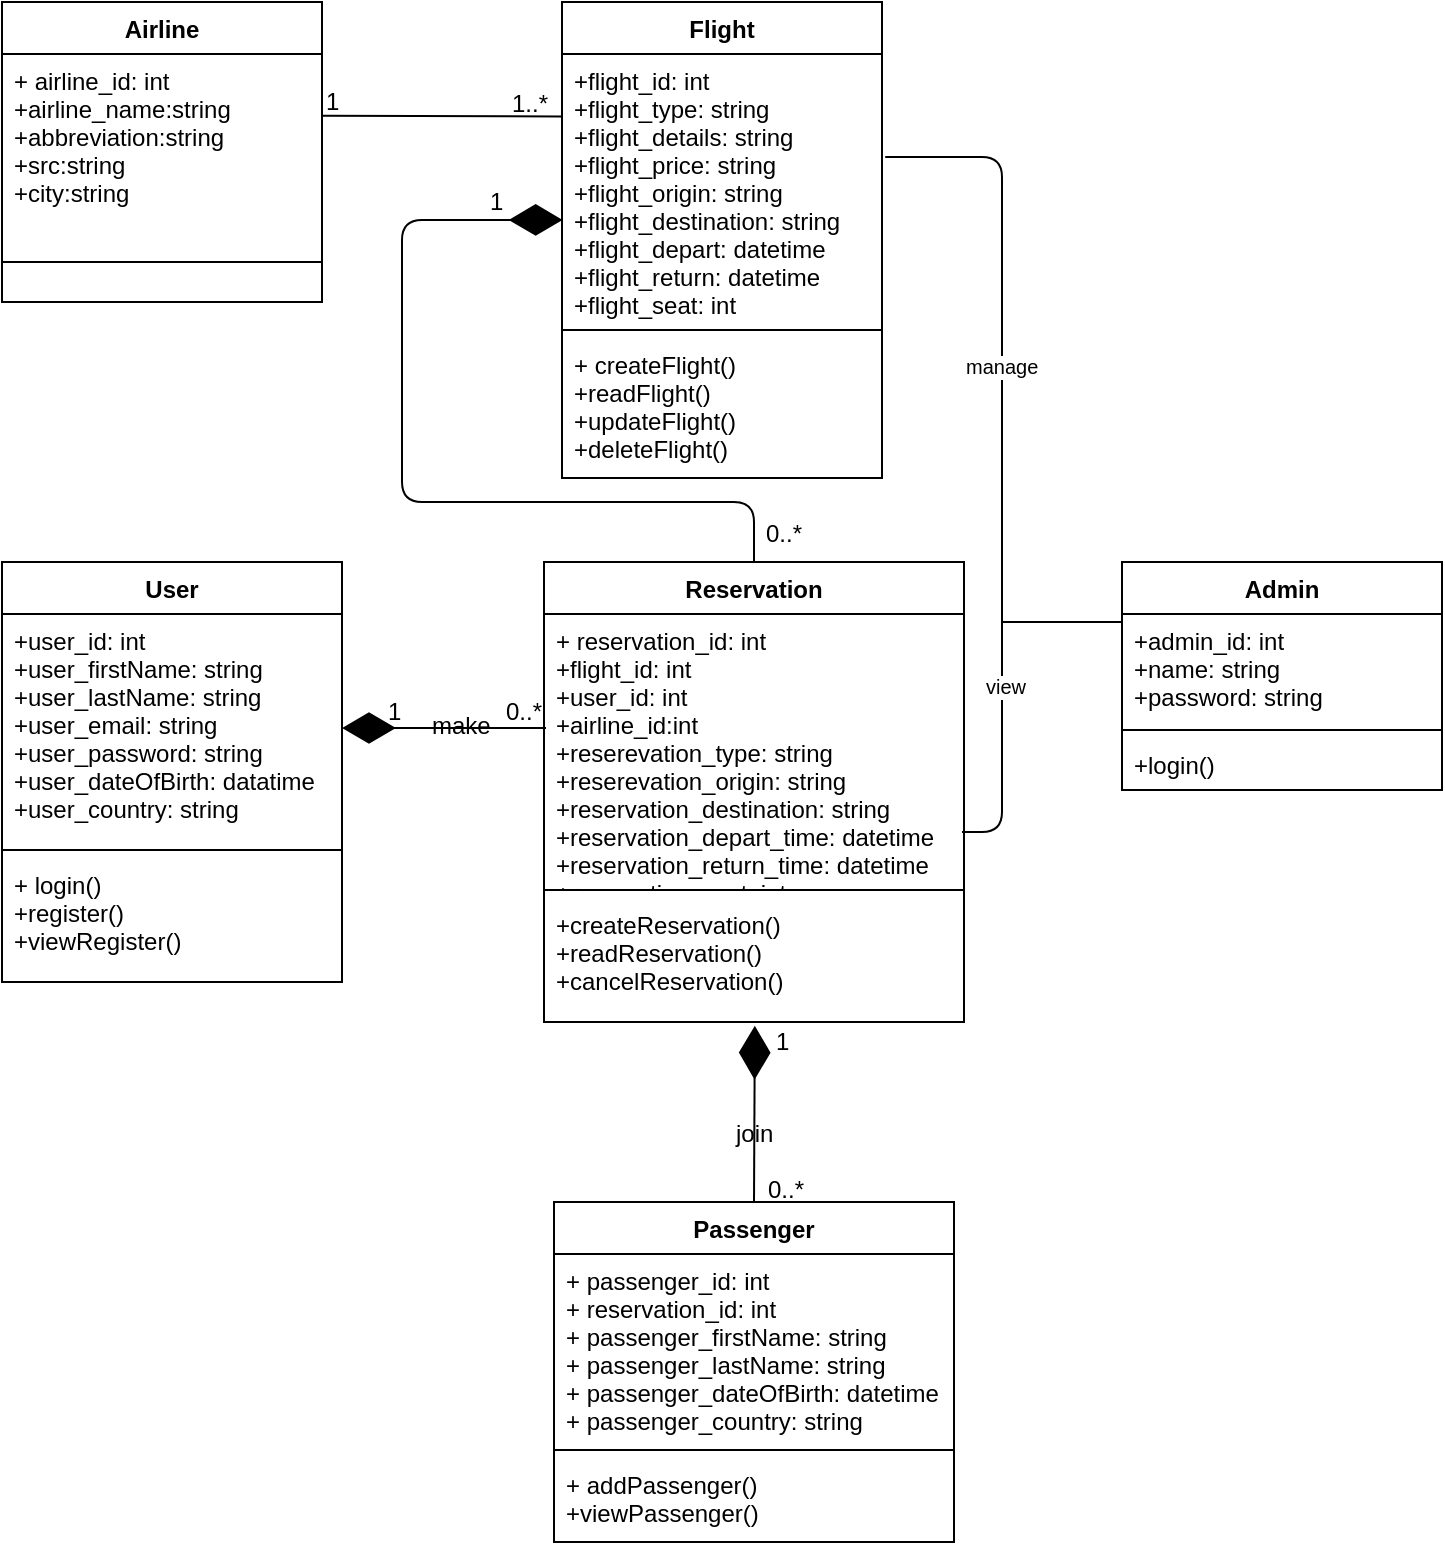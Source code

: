 <mxfile version="12.2.4" pages="1"><diagram id="NjfQtZvZm58zpDOu_YrF" name="Page-1"><mxGraphModel dx="839" dy="599" grid="1" gridSize="10" guides="1" tooltips="1" connect="1" arrows="1" fold="1" page="1" pageScale="1" pageWidth="850" pageHeight="1100" math="0" shadow="0"><root><mxCell id="0"/><mxCell id="1" parent="0"/><mxCell id="6" value="Flight" style="swimlane;fontStyle=1;align=center;verticalAlign=top;childLayout=stackLayout;horizontal=1;startSize=26;horizontalStack=0;resizeParent=1;resizeParentMax=0;resizeLast=0;collapsible=1;marginBottom=0;" parent="1" vertex="1"><mxGeometry x="320" y="40" width="160" height="238" as="geometry"><mxRectangle x="210" y="90" width="90" height="26" as="alternateBounds"/></mxGeometry></mxCell><mxCell id="7" value="+flight_id: int&#10;+flight_type: string&#10;+flight_details: string&#10;+flight_price: string&#10;+flight_origin: string&#10;+flight_destination: string&#10;+flight_depart: datetime&#10;+flight_return: datetime&#10;+flight_seat: int" style="text;strokeColor=none;fillColor=none;align=left;verticalAlign=top;spacingLeft=4;spacingRight=4;overflow=hidden;rotatable=0;points=[[0,0.5],[1,0.5]];portConstraint=eastwest;" parent="6" vertex="1"><mxGeometry y="26" width="160" height="134" as="geometry"/></mxCell><mxCell id="8" value="" style="line;strokeWidth=1;fillColor=none;align=left;verticalAlign=middle;spacingTop=-1;spacingLeft=3;spacingRight=3;rotatable=0;labelPosition=right;points=[];portConstraint=eastwest;" parent="6" vertex="1"><mxGeometry y="160" width="160" height="8" as="geometry"/></mxCell><mxCell id="9" value="+ createFlight()&#10;+readFlight()&#10;+updateFlight()&#10;+deleteFlight()" style="text;strokeColor=none;fillColor=none;align=left;verticalAlign=top;spacingLeft=4;spacingRight=4;overflow=hidden;rotatable=0;points=[[0,0.5],[1,0.5]];portConstraint=eastwest;" parent="6" vertex="1"><mxGeometry y="168" width="160" height="70" as="geometry"/></mxCell><mxCell id="10" value="User" style="swimlane;fontStyle=1;align=center;verticalAlign=top;childLayout=stackLayout;horizontal=1;startSize=26;horizontalStack=0;resizeParent=1;resizeParentMax=0;resizeLast=0;collapsible=1;marginBottom=0;" parent="1" vertex="1"><mxGeometry x="40" y="320" width="170" height="210" as="geometry"/></mxCell><mxCell id="11" value="+user_id: int&#10;+user_firstName: string&#10;+user_lastName: string&#10;+user_email: string&#10;+user_password: string&#10;+user_dateOfBirth: datatime&#10;+user_country: string" style="text;strokeColor=none;fillColor=none;align=left;verticalAlign=top;spacingLeft=4;spacingRight=4;overflow=hidden;rotatable=0;points=[[0,0.5],[1,0.5]];portConstraint=eastwest;" parent="10" vertex="1"><mxGeometry y="26" width="170" height="114" as="geometry"/></mxCell><mxCell id="12" value="" style="line;strokeWidth=1;fillColor=none;align=left;verticalAlign=middle;spacingTop=-1;spacingLeft=3;spacingRight=3;rotatable=0;labelPosition=right;points=[];portConstraint=eastwest;" parent="10" vertex="1"><mxGeometry y="140" width="170" height="8" as="geometry"/></mxCell><mxCell id="13" value="+ login()&#10;+register()&#10;+viewRegister()" style="text;strokeColor=none;fillColor=none;align=left;verticalAlign=top;spacingLeft=4;spacingRight=4;overflow=hidden;rotatable=0;points=[[0,0.5],[1,0.5]];portConstraint=eastwest;" parent="10" vertex="1"><mxGeometry y="148" width="170" height="62" as="geometry"/></mxCell><mxCell id="14" value="Admin" style="swimlane;fontStyle=1;align=center;verticalAlign=top;childLayout=stackLayout;horizontal=1;startSize=26;horizontalStack=0;resizeParent=1;resizeParentMax=0;resizeLast=0;collapsible=1;marginBottom=0;" parent="1" vertex="1"><mxGeometry x="600" y="320" width="160" height="114" as="geometry"/></mxCell><mxCell id="15" value="+admin_id: int&#10;+name: string&#10;+password: string" style="text;strokeColor=none;fillColor=none;align=left;verticalAlign=top;spacingLeft=4;spacingRight=4;overflow=hidden;rotatable=0;points=[[0,0.5],[1,0.5]];portConstraint=eastwest;" parent="14" vertex="1"><mxGeometry y="26" width="160" height="54" as="geometry"/></mxCell><mxCell id="16" value="" style="line;strokeWidth=1;fillColor=none;align=left;verticalAlign=middle;spacingTop=-1;spacingLeft=3;spacingRight=3;rotatable=0;labelPosition=right;points=[];portConstraint=eastwest;" parent="14" vertex="1"><mxGeometry y="80" width="160" height="8" as="geometry"/></mxCell><mxCell id="17" value="+login()" style="text;strokeColor=none;fillColor=none;align=left;verticalAlign=top;spacingLeft=4;spacingRight=4;overflow=hidden;rotatable=0;points=[[0,0.5],[1,0.5]];portConstraint=eastwest;" parent="14" vertex="1"><mxGeometry y="88" width="160" height="26" as="geometry"/></mxCell><mxCell id="18" value="Reservation" style="swimlane;fontStyle=1;align=center;verticalAlign=top;childLayout=stackLayout;horizontal=1;startSize=26;horizontalStack=0;resizeParent=1;resizeParentMax=0;resizeLast=0;collapsible=1;marginBottom=0;" parent="1" vertex="1"><mxGeometry x="311" y="320" width="210" height="230" as="geometry"/></mxCell><mxCell id="19" value="+ reservation_id: int&#10;+flight_id: int&#10;+user_id: int&#10;+airline_id:int&#10;+reserevation_type: string&#10;+reserevation_origin: string&#10;+reservation_destination: string&#10;+reservation_depart_time: datetime&#10;+reservation_return_time: datetime&#10;+reservation_seat: int" style="text;strokeColor=none;fillColor=none;align=left;verticalAlign=top;spacingLeft=4;spacingRight=4;overflow=hidden;rotatable=0;points=[[0,0.5],[1,0.5]];portConstraint=eastwest;" parent="18" vertex="1"><mxGeometry y="26" width="210" height="134" as="geometry"/></mxCell><mxCell id="20" value="" style="line;strokeWidth=1;fillColor=none;align=left;verticalAlign=middle;spacingTop=-1;spacingLeft=3;spacingRight=3;rotatable=0;labelPosition=right;points=[];portConstraint=eastwest;" parent="18" vertex="1"><mxGeometry y="160" width="210" height="8" as="geometry"/></mxCell><mxCell id="21" value="+createReservation()&#10;+readReservation()&#10;+cancelReservation()" style="text;strokeColor=none;fillColor=none;align=left;verticalAlign=top;spacingLeft=4;spacingRight=4;overflow=hidden;rotatable=0;points=[[0,0.5],[1,0.5]];portConstraint=eastwest;" parent="18" vertex="1"><mxGeometry y="168" width="210" height="62" as="geometry"/></mxCell><mxCell id="22" value="Passenger" style="swimlane;fontStyle=1;align=center;verticalAlign=top;childLayout=stackLayout;horizontal=1;startSize=26;horizontalStack=0;resizeParent=1;resizeParentMax=0;resizeLast=0;collapsible=1;marginBottom=0;" parent="1" vertex="1"><mxGeometry x="316" y="640" width="200" height="170" as="geometry"/></mxCell><mxCell id="23" value="+ passenger_id: int&#10;+ reservation_id: int&#10;+ passenger_firstName: string&#10;+ passenger_lastName: string&#10;+ passenger_dateOfBirth: datetime&#10;+ passenger_country: string    " style="text;strokeColor=none;fillColor=none;align=left;verticalAlign=top;spacingLeft=4;spacingRight=4;overflow=hidden;rotatable=0;points=[[0,0.5],[1,0.5]];portConstraint=eastwest;" parent="22" vertex="1"><mxGeometry y="26" width="200" height="94" as="geometry"/></mxCell><mxCell id="24" value="" style="line;strokeWidth=1;fillColor=none;align=left;verticalAlign=middle;spacingTop=-1;spacingLeft=3;spacingRight=3;rotatable=0;labelPosition=right;points=[];portConstraint=eastwest;" parent="22" vertex="1"><mxGeometry y="120" width="200" height="8" as="geometry"/></mxCell><mxCell id="25" value="+ addPassenger()&#10;+viewPassenger()&#10;" style="text;strokeColor=none;fillColor=none;align=left;verticalAlign=top;spacingLeft=4;spacingRight=4;overflow=hidden;rotatable=0;points=[[0,0.5],[1,0.5]];portConstraint=eastwest;" parent="22" vertex="1"><mxGeometry y="128" width="200" height="42" as="geometry"/></mxCell><mxCell id="26" value="" style="endArrow=none;html=1;edgeStyle=orthogonalEdgeStyle;exitX=1.01;exitY=0.384;exitDx=0;exitDy=0;exitPerimeter=0;" parent="1" source="7" edge="1"><mxGeometry relative="1" as="geometry"><mxPoint x="510" y="130" as="sourcePoint"/><mxPoint x="520" y="455" as="targetPoint"/><Array as="points"><mxPoint x="540" y="117"/><mxPoint x="540" y="455"/></Array></mxGeometry></mxCell><mxCell id="27" value="manage" style="resizable=0;html=1;align=left;verticalAlign=bottom;labelBackgroundColor=#ffffff;fontSize=10;" parent="26" connectable="0" vertex="1"><mxGeometry x="-1" relative="1" as="geometry"><mxPoint x="38" y="113" as="offset"/></mxGeometry></mxCell><mxCell id="28" value="view" style="resizable=0;html=1;align=right;verticalAlign=bottom;labelBackgroundColor=#ffffff;fontSize=10;" parent="26" connectable="0" vertex="1"><mxGeometry x="1" relative="1" as="geometry"><mxPoint x="33" y="-65" as="offset"/></mxGeometry></mxCell><mxCell id="30" value="" style="endArrow=none;html=1;edgeStyle=orthogonalEdgeStyle;" parent="1" edge="1"><mxGeometry relative="1" as="geometry"><mxPoint x="540" y="350" as="sourcePoint"/><mxPoint x="600" y="350" as="targetPoint"/></mxGeometry></mxCell><mxCell id="33" value="" style="endArrow=diamondThin;endFill=1;endSize=24;html=1;entryX=0.002;entryY=0.619;entryDx=0;entryDy=0;entryPerimeter=0;exitX=0.5;exitY=0;exitDx=0;exitDy=0;" parent="1" source="18" target="7" edge="1"><mxGeometry width="160" relative="1" as="geometry"><mxPoint x="260" y="220" as="sourcePoint"/><mxPoint x="401" y="282" as="targetPoint"/><Array as="points"><mxPoint x="416" y="290"/><mxPoint x="240" y="290"/><mxPoint x="240" y="149"/></Array></mxGeometry></mxCell><mxCell id="34" value="1" style="text;html=1;resizable=0;points=[];autosize=1;align=left;verticalAlign=top;spacingTop=-4;" parent="1" vertex="1"><mxGeometry x="282" y="130" width="20" height="10" as="geometry"/></mxCell><mxCell id="36" value="0..*" style="text;html=1;resizable=0;points=[];autosize=1;align=left;verticalAlign=top;spacingTop=-4;" parent="1" vertex="1"><mxGeometry x="420" y="296" width="30" height="10" as="geometry"/></mxCell><mxCell id="37" value="" style="endArrow=diamondThin;endFill=1;endSize=24;html=1;entryX=1;entryY=0.5;entryDx=0;entryDy=0;" parent="1" target="11" edge="1"><mxGeometry width="160" relative="1" as="geometry"><mxPoint x="312" y="403" as="sourcePoint"/><mxPoint x="311" y="424.5" as="targetPoint"/></mxGeometry></mxCell><mxCell id="38" value="make" style="text;html=1;resizable=0;points=[];autosize=1;align=left;verticalAlign=top;spacingTop=-4;" parent="1" vertex="1"><mxGeometry x="253" y="392" width="40" height="10" as="geometry"/></mxCell><mxCell id="40" value="1" style="text;html=1;resizable=0;points=[];autosize=1;align=left;verticalAlign=top;spacingTop=-4;" parent="1" vertex="1"><mxGeometry x="231" y="385" width="20" height="10" as="geometry"/></mxCell><mxCell id="41" value="0..*" style="text;html=1;resizable=0;points=[];autosize=1;align=left;verticalAlign=top;spacingTop=-4;" parent="1" vertex="1"><mxGeometry x="290" y="385" width="30" height="10" as="geometry"/></mxCell><mxCell id="46" value="" style="endArrow=diamondThin;endFill=1;endSize=24;html=1;entryX=0.502;entryY=1.03;entryDx=0;entryDy=0;entryPerimeter=0;exitX=0.5;exitY=0;exitDx=0;exitDy=0;" parent="1" source="22" target="21" edge="1"><mxGeometry width="160" relative="1" as="geometry"><mxPoint x="250" y="830" as="sourcePoint"/><mxPoint x="410" y="830" as="targetPoint"/></mxGeometry></mxCell><mxCell id="47" value="join" style="text;html=1;resizable=0;points=[];autosize=1;align=left;verticalAlign=top;spacingTop=-4;" parent="1" vertex="1"><mxGeometry x="405" y="596" width="30" height="10" as="geometry"/></mxCell><mxCell id="48" value="1" style="text;html=1;resizable=0;points=[];autosize=1;align=left;verticalAlign=top;spacingTop=-4;" parent="1" vertex="1"><mxGeometry x="424.5" y="550" width="20" height="10" as="geometry"/></mxCell><mxCell id="49" value="0..*" style="text;html=1;resizable=0;points=[];autosize=1;align=left;verticalAlign=top;spacingTop=-4;" parent="1" vertex="1"><mxGeometry x="421" y="624" width="30" height="10" as="geometry"/></mxCell><mxCell id="50" value="Airline" style="swimlane;fontStyle=1;align=center;verticalAlign=top;childLayout=stackLayout;horizontal=1;startSize=26;horizontalStack=0;resizeParent=1;resizeParentMax=0;resizeLast=0;collapsible=1;marginBottom=0;" parent="1" vertex="1"><mxGeometry x="40" y="40" width="160" height="150" as="geometry"/></mxCell><mxCell id="51" value="+ airline_id: int&#10;+airline_name:string&#10;+abbreviation:string&#10;+src:string&#10;+city:string" style="text;strokeColor=none;fillColor=none;align=left;verticalAlign=top;spacingLeft=4;spacingRight=4;overflow=hidden;rotatable=0;points=[[0,0.5],[1,0.5]];portConstraint=eastwest;" parent="50" vertex="1"><mxGeometry y="26" width="160" height="84" as="geometry"/></mxCell><mxCell id="52" value="" style="line;strokeWidth=1;fillColor=none;align=left;verticalAlign=middle;spacingTop=-1;spacingLeft=3;spacingRight=3;rotatable=0;labelPosition=right;points=[];portConstraint=eastwest;" parent="50" vertex="1"><mxGeometry y="110" width="160" height="40" as="geometry"/></mxCell><mxCell id="54" value="" style="endArrow=none;html=1;entryX=-0.001;entryY=0.226;entryDx=0;entryDy=0;entryPerimeter=0;exitX=1;exitY=0.355;exitDx=0;exitDy=0;exitPerimeter=0;" parent="1" edge="1"><mxGeometry width="50" height="50" relative="1" as="geometry"><mxPoint x="200" y="96.82" as="sourcePoint"/><mxPoint x="319.84" y="97.284" as="targetPoint"/></mxGeometry></mxCell><mxCell id="55" value="1" style="text;html=1;resizable=0;points=[];autosize=1;align=left;verticalAlign=top;spacingTop=-4;" parent="1" vertex="1"><mxGeometry x="200" y="80" width="20" height="10" as="geometry"/></mxCell><mxCell id="56" value="1..*" style="text;html=1;resizable=0;points=[];autosize=1;align=left;verticalAlign=top;spacingTop=-4;" parent="1" vertex="1"><mxGeometry x="293" y="81" width="30" height="10" as="geometry"/></mxCell></root></mxGraphModel></diagram></mxfile>